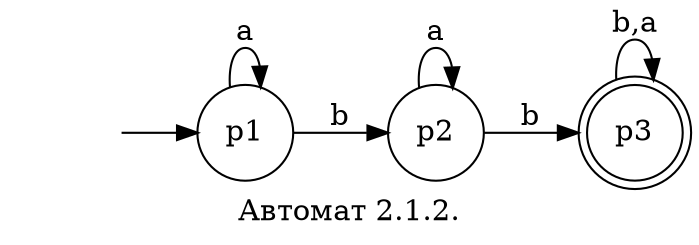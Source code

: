 digraph {
    rankdir = LR;
    label = "Автомат 2.1.2.";
    "" [shape = none];
    node [shape = circle];
    p3 [shape="doublecircle" ];
    ""->p1;
    p1->p1[label="a"];
    p1->p2[label="b"]
    p2->p2[label="a"]
    p2->p3[label="b"]
    p3->p3[label="b,a"]
}